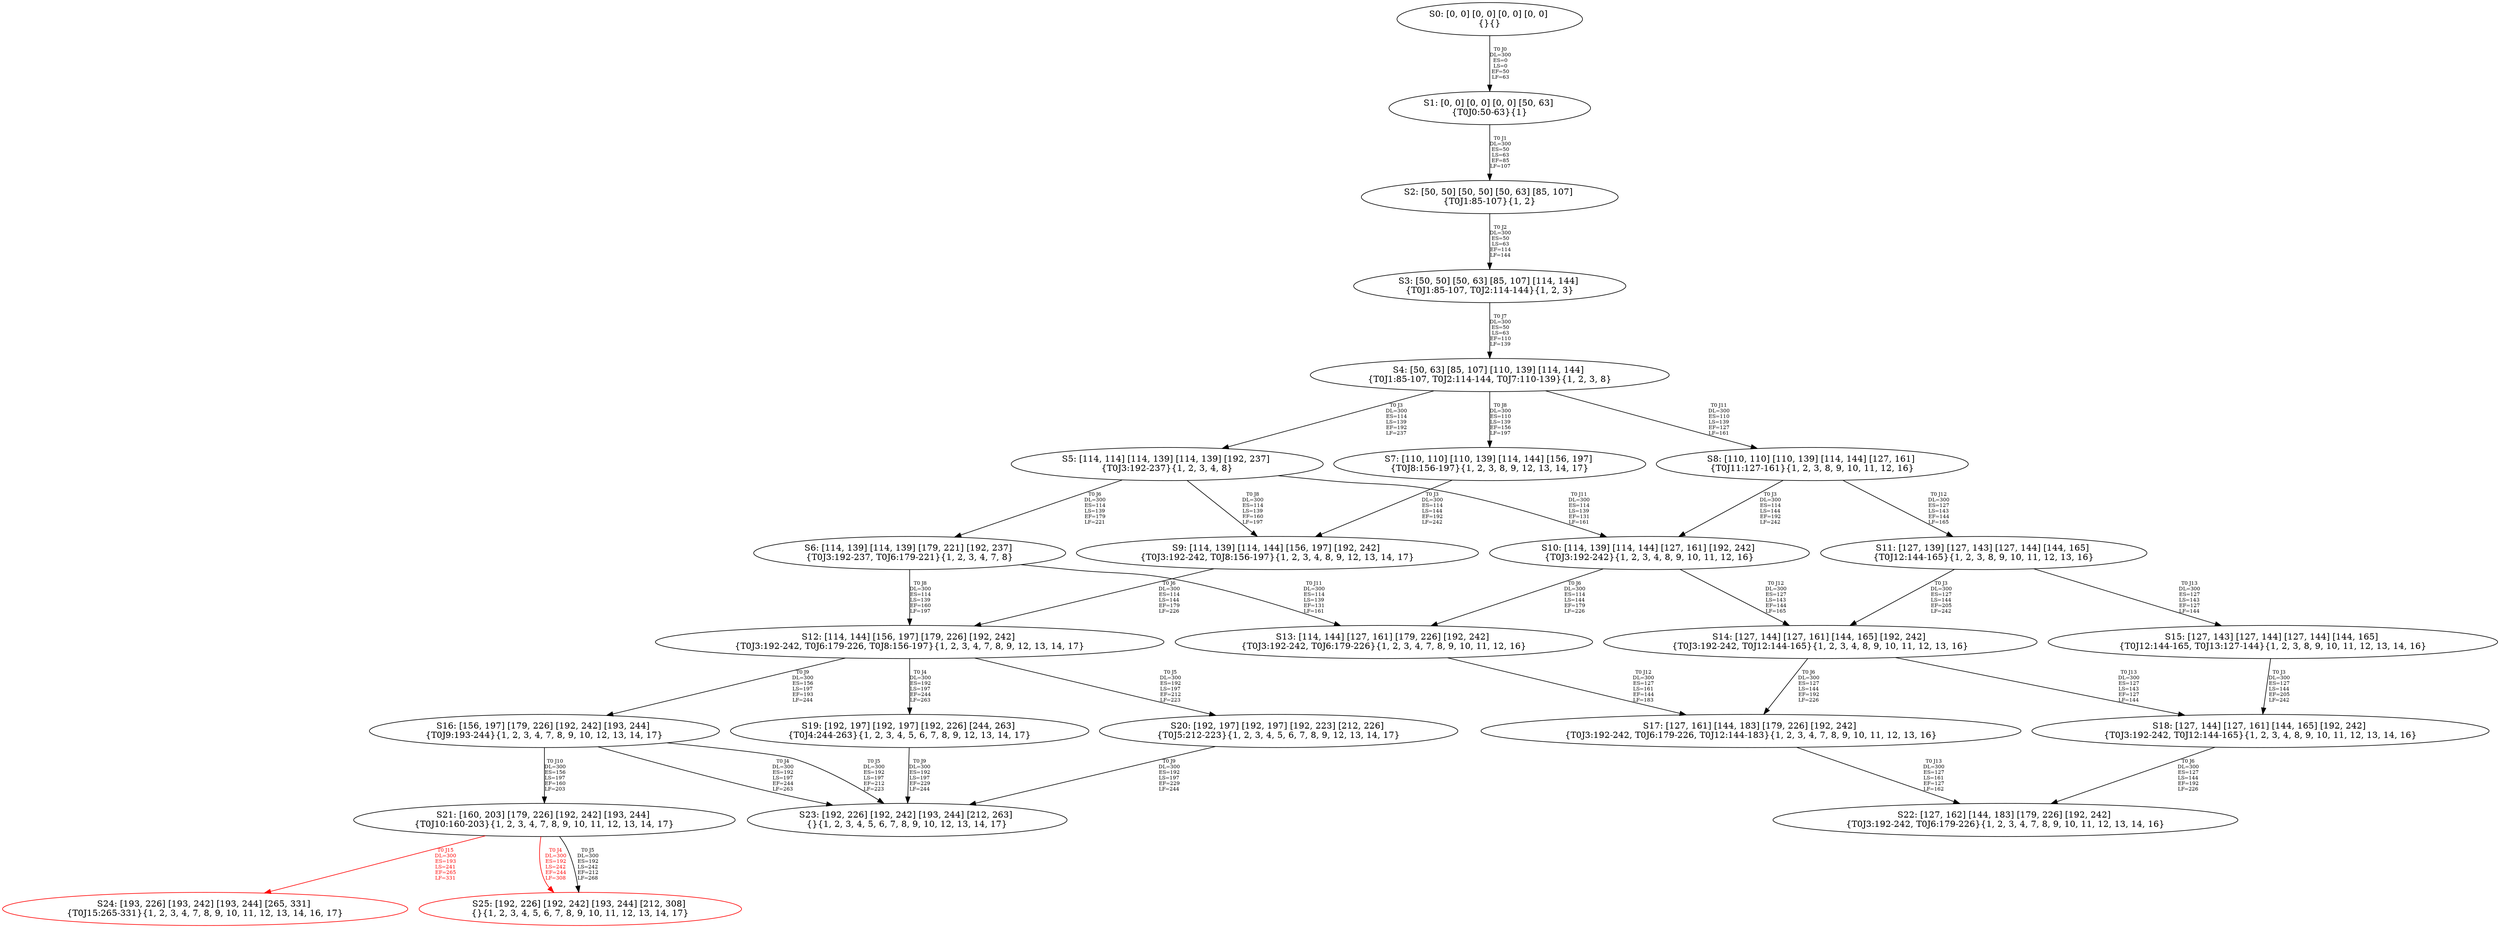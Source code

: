 digraph {
	S0[label="S0: [0, 0] [0, 0] [0, 0] [0, 0] \n{}{}"];
	S1[label="S1: [0, 0] [0, 0] [0, 0] [50, 63] \n{T0J0:50-63}{1}"];
	S2[label="S2: [50, 50] [50, 50] [50, 63] [85, 107] \n{T0J1:85-107}{1, 2}"];
	S3[label="S3: [50, 50] [50, 63] [85, 107] [114, 144] \n{T0J1:85-107, T0J2:114-144}{1, 2, 3}"];
	S4[label="S4: [50, 63] [85, 107] [110, 139] [114, 144] \n{T0J1:85-107, T0J2:114-144, T0J7:110-139}{1, 2, 3, 8}"];
	S5[label="S5: [114, 114] [114, 139] [114, 139] [192, 237] \n{T0J3:192-237}{1, 2, 3, 4, 8}"];
	S6[label="S6: [114, 139] [114, 139] [179, 221] [192, 237] \n{T0J3:192-237, T0J6:179-221}{1, 2, 3, 4, 7, 8}"];
	S7[label="S7: [110, 110] [110, 139] [114, 144] [156, 197] \n{T0J8:156-197}{1, 2, 3, 8, 9, 12, 13, 14, 17}"];
	S8[label="S8: [110, 110] [110, 139] [114, 144] [127, 161] \n{T0J11:127-161}{1, 2, 3, 8, 9, 10, 11, 12, 16}"];
	S9[label="S9: [114, 139] [114, 144] [156, 197] [192, 242] \n{T0J3:192-242, T0J8:156-197}{1, 2, 3, 4, 8, 9, 12, 13, 14, 17}"];
	S10[label="S10: [114, 139] [114, 144] [127, 161] [192, 242] \n{T0J3:192-242}{1, 2, 3, 4, 8, 9, 10, 11, 12, 16}"];
	S11[label="S11: [127, 139] [127, 143] [127, 144] [144, 165] \n{T0J12:144-165}{1, 2, 3, 8, 9, 10, 11, 12, 13, 16}"];
	S12[label="S12: [114, 144] [156, 197] [179, 226] [192, 242] \n{T0J3:192-242, T0J6:179-226, T0J8:156-197}{1, 2, 3, 4, 7, 8, 9, 12, 13, 14, 17}"];
	S13[label="S13: [114, 144] [127, 161] [179, 226] [192, 242] \n{T0J3:192-242, T0J6:179-226}{1, 2, 3, 4, 7, 8, 9, 10, 11, 12, 16}"];
	S14[label="S14: [127, 144] [127, 161] [144, 165] [192, 242] \n{T0J3:192-242, T0J12:144-165}{1, 2, 3, 4, 8, 9, 10, 11, 12, 13, 16}"];
	S15[label="S15: [127, 143] [127, 144] [127, 144] [144, 165] \n{T0J12:144-165, T0J13:127-144}{1, 2, 3, 8, 9, 10, 11, 12, 13, 14, 16}"];
	S16[label="S16: [156, 197] [179, 226] [192, 242] [193, 244] \n{T0J9:193-244}{1, 2, 3, 4, 7, 8, 9, 10, 12, 13, 14, 17}"];
	S17[label="S17: [127, 161] [144, 183] [179, 226] [192, 242] \n{T0J3:192-242, T0J6:179-226, T0J12:144-183}{1, 2, 3, 4, 7, 8, 9, 10, 11, 12, 13, 16}"];
	S18[label="S18: [127, 144] [127, 161] [144, 165] [192, 242] \n{T0J3:192-242, T0J12:144-165}{1, 2, 3, 4, 8, 9, 10, 11, 12, 13, 14, 16}"];
	S19[label="S19: [192, 197] [192, 197] [192, 226] [244, 263] \n{T0J4:244-263}{1, 2, 3, 4, 5, 6, 7, 8, 9, 12, 13, 14, 17}"];
	S20[label="S20: [192, 197] [192, 197] [192, 223] [212, 226] \n{T0J5:212-223}{1, 2, 3, 4, 5, 6, 7, 8, 9, 12, 13, 14, 17}"];
	S21[label="S21: [160, 203] [179, 226] [192, 242] [193, 244] \n{T0J10:160-203}{1, 2, 3, 4, 7, 8, 9, 10, 11, 12, 13, 14, 17}"];
	S22[label="S22: [127, 162] [144, 183] [179, 226] [192, 242] \n{T0J3:192-242, T0J6:179-226}{1, 2, 3, 4, 7, 8, 9, 10, 11, 12, 13, 14, 16}"];
	S23[label="S23: [192, 226] [192, 242] [193, 244] [212, 263] \n{}{1, 2, 3, 4, 5, 6, 7, 8, 9, 10, 12, 13, 14, 17}"];
	S24[label="S24: [193, 226] [193, 242] [193, 244] [265, 331] \n{T0J15:265-331}{1, 2, 3, 4, 7, 8, 9, 10, 11, 12, 13, 14, 16, 17}"];
	S25[label="S25: [192, 226] [192, 242] [193, 244] [212, 308] \n{}{1, 2, 3, 4, 5, 6, 7, 8, 9, 10, 11, 12, 13, 14, 17}"];
	S0 -> S1[label="T0 J0\nDL=300\nES=0\nLS=0\nEF=50\nLF=63",fontsize=8];
	S1 -> S2[label="T0 J1\nDL=300\nES=50\nLS=63\nEF=85\nLF=107",fontsize=8];
	S2 -> S3[label="T0 J2\nDL=300\nES=50\nLS=63\nEF=114\nLF=144",fontsize=8];
	S3 -> S4[label="T0 J7\nDL=300\nES=50\nLS=63\nEF=110\nLF=139",fontsize=8];
	S4 -> S5[label="T0 J3\nDL=300\nES=114\nLS=139\nEF=192\nLF=237",fontsize=8];
	S4 -> S7[label="T0 J8\nDL=300\nES=110\nLS=139\nEF=156\nLF=197",fontsize=8];
	S4 -> S8[label="T0 J11\nDL=300\nES=110\nLS=139\nEF=127\nLF=161",fontsize=8];
	S5 -> S6[label="T0 J6\nDL=300\nES=114\nLS=139\nEF=179\nLF=221",fontsize=8];
	S5 -> S9[label="T0 J8\nDL=300\nES=114\nLS=139\nEF=160\nLF=197",fontsize=8];
	S5 -> S10[label="T0 J11\nDL=300\nES=114\nLS=139\nEF=131\nLF=161",fontsize=8];
	S6 -> S12[label="T0 J8\nDL=300\nES=114\nLS=139\nEF=160\nLF=197",fontsize=8];
	S6 -> S13[label="T0 J11\nDL=300\nES=114\nLS=139\nEF=131\nLF=161",fontsize=8];
	S7 -> S9[label="T0 J3\nDL=300\nES=114\nLS=144\nEF=192\nLF=242",fontsize=8];
	S8 -> S10[label="T0 J3\nDL=300\nES=114\nLS=144\nEF=192\nLF=242",fontsize=8];
	S8 -> S11[label="T0 J12\nDL=300\nES=127\nLS=143\nEF=144\nLF=165",fontsize=8];
	S9 -> S12[label="T0 J6\nDL=300\nES=114\nLS=144\nEF=179\nLF=226",fontsize=8];
	S10 -> S13[label="T0 J6\nDL=300\nES=114\nLS=144\nEF=179\nLF=226",fontsize=8];
	S10 -> S14[label="T0 J12\nDL=300\nES=127\nLS=143\nEF=144\nLF=165",fontsize=8];
	S11 -> S14[label="T0 J3\nDL=300\nES=127\nLS=144\nEF=205\nLF=242",fontsize=8];
	S11 -> S15[label="T0 J13\nDL=300\nES=127\nLS=143\nEF=127\nLF=144",fontsize=8];
	S12 -> S19[label="T0 J4\nDL=300\nES=192\nLS=197\nEF=244\nLF=263",fontsize=8];
	S12 -> S20[label="T0 J5\nDL=300\nES=192\nLS=197\nEF=212\nLF=223",fontsize=8];
	S12 -> S16[label="T0 J9\nDL=300\nES=156\nLS=197\nEF=193\nLF=244",fontsize=8];
	S13 -> S17[label="T0 J12\nDL=300\nES=127\nLS=161\nEF=144\nLF=183",fontsize=8];
	S14 -> S17[label="T0 J6\nDL=300\nES=127\nLS=144\nEF=192\nLF=226",fontsize=8];
	S14 -> S18[label="T0 J13\nDL=300\nES=127\nLS=143\nEF=127\nLF=144",fontsize=8];
	S15 -> S18[label="T0 J3\nDL=300\nES=127\nLS=144\nEF=205\nLF=242",fontsize=8];
	S16 -> S23[label="T0 J4\nDL=300\nES=192\nLS=197\nEF=244\nLF=263",fontsize=8];
	S16 -> S23[label="T0 J5\nDL=300\nES=192\nLS=197\nEF=212\nLF=223",fontsize=8];
	S16 -> S21[label="T0 J10\nDL=300\nES=156\nLS=197\nEF=160\nLF=203",fontsize=8];
	S17 -> S22[label="T0 J13\nDL=300\nES=127\nLS=161\nEF=127\nLF=162",fontsize=8];
	S18 -> S22[label="T0 J6\nDL=300\nES=127\nLS=144\nEF=192\nLF=226",fontsize=8];
	S19 -> S23[label="T0 J9\nDL=300\nES=192\nLS=197\nEF=229\nLF=244",fontsize=8];
	S20 -> S23[label="T0 J9\nDL=300\nES=192\nLS=197\nEF=229\nLF=244",fontsize=8];
	S21 -> S25[label="T0 J4\nDL=300\nES=192\nLS=242\nEF=244\nLF=308",color=Red,fontcolor=Red,fontsize=8];
S25[color=Red];
	S21 -> S25[label="T0 J5\nDL=300\nES=192\nLS=242\nEF=212\nLF=268",fontsize=8];
	S21 -> S24[label="T0 J15\nDL=300\nES=193\nLS=241\nEF=265\nLF=331",color=Red,fontcolor=Red,fontsize=8];
S24[color=Red];
}
